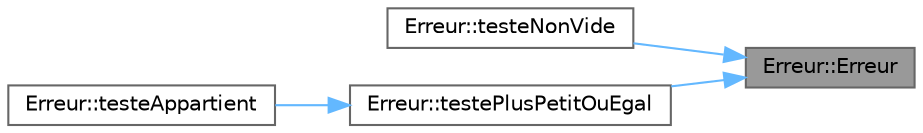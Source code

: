 digraph "Erreur::Erreur"
{
 // LATEX_PDF_SIZE
  bgcolor="transparent";
  edge [fontname=Helvetica,fontsize=10,labelfontname=Helvetica,labelfontsize=10];
  node [fontname=Helvetica,fontsize=10,shape=box,height=0.2,width=0.4];
  rankdir="RL";
  Node1 [label="Erreur::Erreur",height=0.2,width=0.4,color="gray40", fillcolor="grey60", style="filled", fontcolor="black",tooltip=" "];
  Node1 -> Node2 [dir="back",color="steelblue1",style="solid"];
  Node2 [label="Erreur::testeNonVide",height=0.2,width=0.4,color="grey40", fillcolor="white", style="filled",URL="$class_erreur.html#ad318a27a06c5c1f68506eb00b9fe6beb",tooltip=" "];
  Node1 -> Node3 [dir="back",color="steelblue1",style="solid"];
  Node3 [label="Erreur::testePlusPetitOuEgal",height=0.2,width=0.4,color="grey40", fillcolor="white", style="filled",URL="$class_erreur.html#ad239b8fce56d03a9b96a0776f4c3a59f",tooltip=" "];
  Node3 -> Node4 [dir="back",color="steelblue1",style="solid"];
  Node4 [label="Erreur::testeAppartient",height=0.2,width=0.4,color="grey40", fillcolor="white", style="filled",URL="$class_erreur.html#acce34c94b6d33f1ddb191305cc36381c",tooltip=" "];
}
